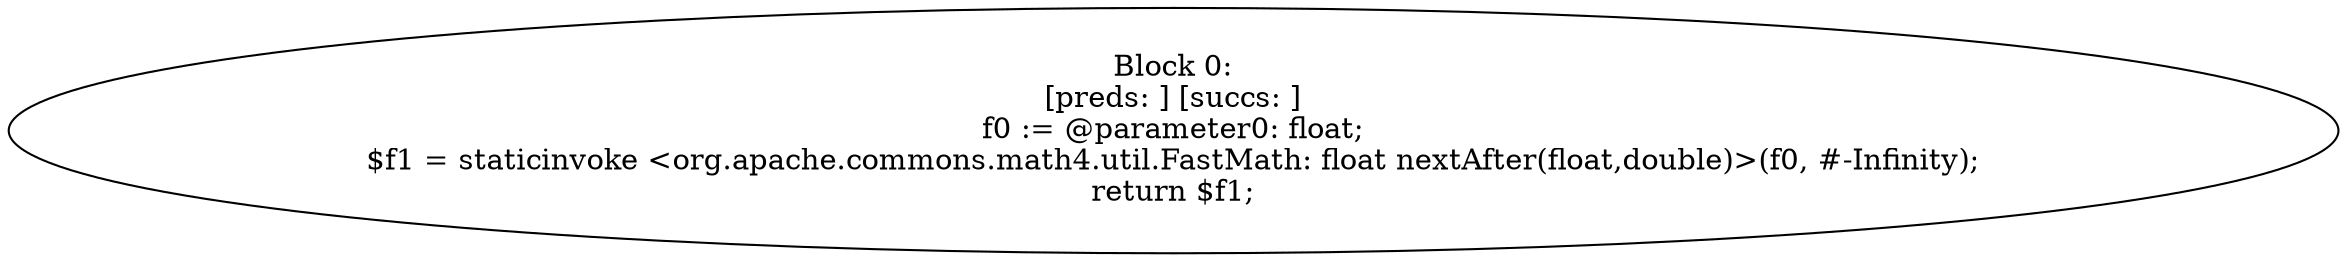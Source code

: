 digraph "unitGraph" {
    "Block 0:
[preds: ] [succs: ]
f0 := @parameter0: float;
$f1 = staticinvoke <org.apache.commons.math4.util.FastMath: float nextAfter(float,double)>(f0, #-Infinity);
return $f1;
"
}
